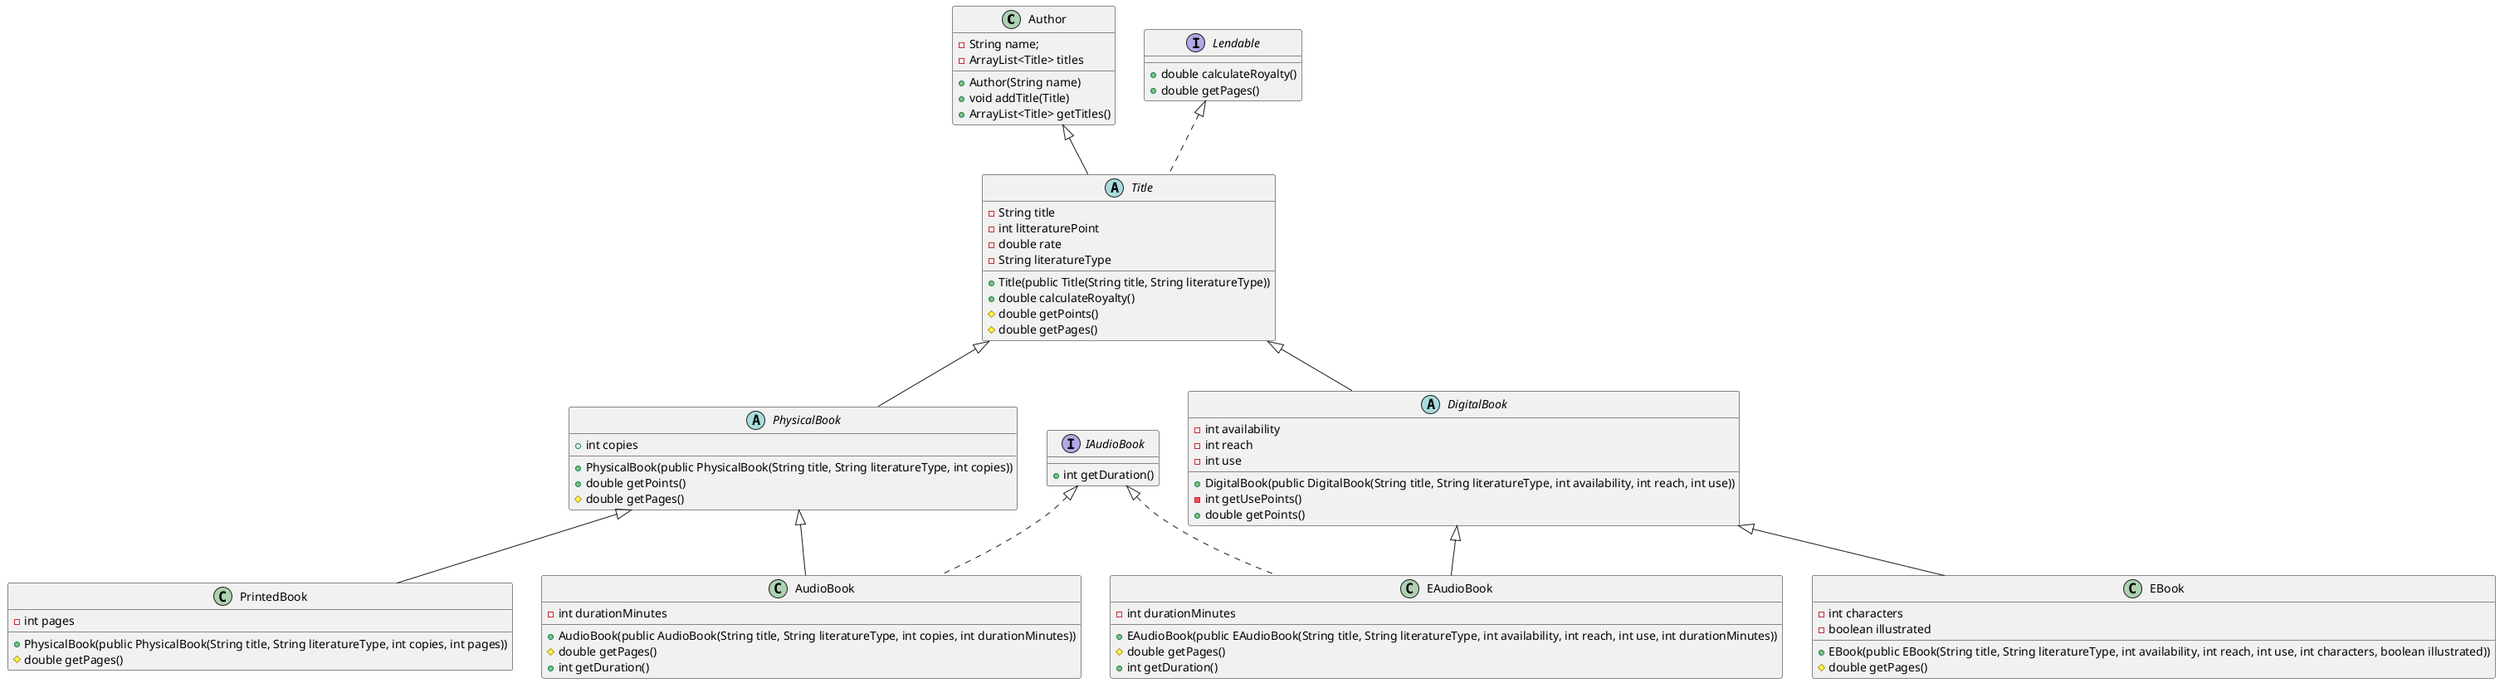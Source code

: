 @startuml

class Author{
- String name;
- ArrayList<Title> titles

+ Author(String name)
+ void addTitle(Title)
+ ArrayList<Title> getTitles()
}

interface Lendable{
+ double calculateRoyalty()
+ double getPages()
}

abstract Title extends Author implements Lendable{
- String title
- int litteraturePoint
- double rate
- String literatureType
+ Title(public Title(String title, String literatureType))
+ double calculateRoyalty()
# double getPoints()
# double getPages()
}

abstract PhysicalBook extends Title{
+ int copies
+ PhysicalBook(public PhysicalBook(String title, String literatureType, int copies))
+ double getPoints()
# double getPages()
}

interface IAudioBook{
+ int getDuration()
}

class PrintedBook extends PhysicalBook{
- int pages
+ PhysicalBook(public PhysicalBook(String title, String literatureType, int copies, int pages))
# double getPages()
}

class AudioBook extends PhysicalBook implements IAudioBook{
- int durationMinutes
+ AudioBook(public AudioBook(String title, String literatureType, int copies, int durationMinutes))
# double getPages()
+ int getDuration()
}

abstract DigitalBook extends Title{
- int availability
- int reach
- int use
+ DigitalBook(public DigitalBook(String title, String literatureType, int availability, int reach, int use))
- int getUsePoints()
+ double getPoints()
}

class EAudioBook extends DigitalBook implements IAudioBook{
- int durationMinutes
+ EAudioBook(public EAudioBook(String title, String literatureType, int availability, int reach, int use, int durationMinutes))
# double getPages()
+ int getDuration()
}

class EBook extends DigitalBook{
- int characters
- boolean illustrated
+ EBook(public EBook(String title, String literatureType, int availability, int reach, int use, int characters, boolean illustrated))
# double getPages()
}

@enduml
